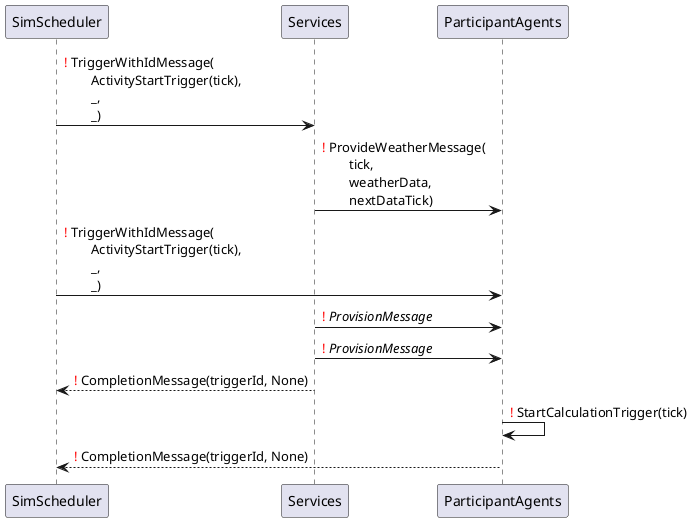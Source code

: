 @startuml
SimScheduler -> Services: <font color=red>!</font> TriggerWithIdMessage(\n\tActivityStartTrigger(tick),\n\t_,\n\t_)
Services -> ParticipantAgents: <font color=red>!</font> ProvideWeatherMessage(\n\ttick,\n\tweatherData,\n\tnextDataTick)
SimScheduler -> ParticipantAgents: <font color=red>!</font> TriggerWithIdMessage(\n\tActivityStartTrigger(tick),\n\t_,\n\t_)
Services -> ParticipantAgents: <font color=red>!</font> <i>ProvisionMessage</i>
Services -> ParticipantAgents: <font color=red>!</font> <i>ProvisionMessage</i>
Services --> SimScheduler: <font color=red>!</font> CompletionMessage(triggerId, None)
ParticipantAgents -> ParticipantAgents: <font color=red>!</font> StartCalculationTrigger(tick)
ParticipantAgents --> SimScheduler: <font color=red>!</font> CompletionMessage(triggerId, None)
@enduml